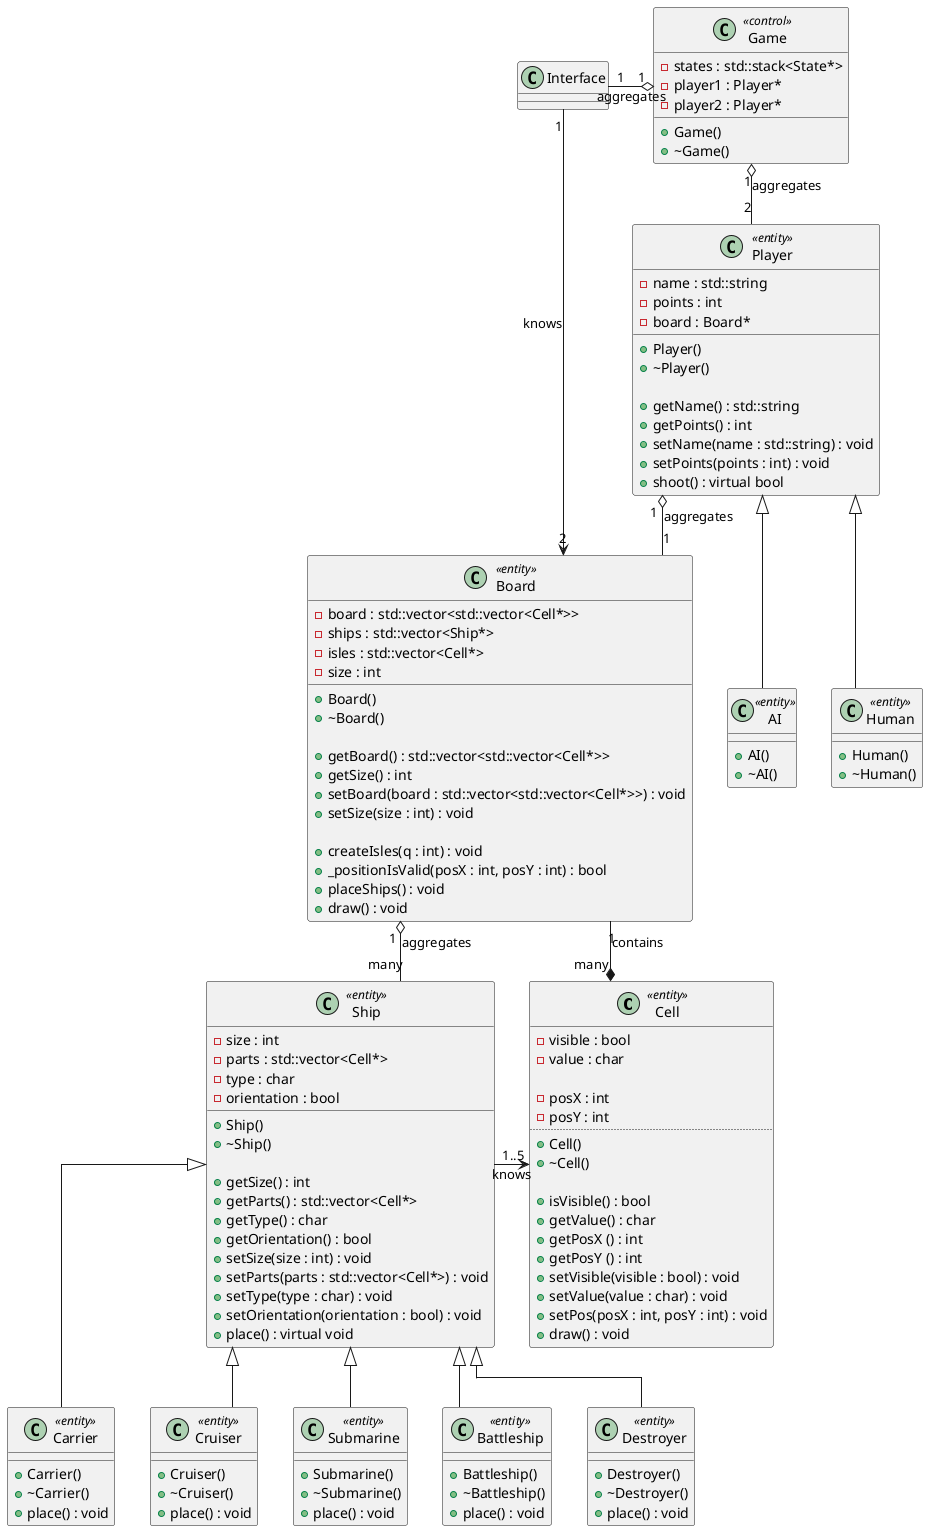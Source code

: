 @startuml Classes

skinparam linetype polyline
skinparam linetype ortho

class Cell <<entity>>{
    - visible : bool
    - value : char

    - posX : int
    - posY : int
    ..
    + Cell()
    + ~Cell()

    + isVisible() : bool
    + getValue() : char
    + getPosX () : int
    + getPosY () : int
    + setVisible(visible : bool) : void
    + setValue(value : char) : void
    + setPos(posX : int, posY : int) : void
    + draw() : void
}

class Board <<entity>>{
    - board : std::vector<std::vector<Cell*>>
    - ships : std::vector<Ship*>
    - isles : std::vector<Cell*>
    - size : int

    + Board()
    + ~Board()

    + getBoard() : std::vector<std::vector<Cell*>>
    + getSize() : int
    + setBoard(board : std::vector<std::vector<Cell*>>) : void
    + setSize(size : int) : void

    + createIsles(q : int) : void
    + _positionIsValid(posX : int, posY : int) : bool
    + placeShips() : void
    + draw() : void
}

class Ship <<entity>>{
    - size : int
    - parts : std::vector<Cell*>
    - type : char
    - orientation : bool

    + Ship()
    + ~Ship()

    + getSize() : int
    + getParts() : std::vector<Cell*>
    + getType() : char
    + getOrientation() : bool
    + setSize(size : int) : void
    + setParts(parts : std::vector<Cell*>) : void
    + setType(type : char) : void
    + setOrientation(orientation : bool) : void
    + place() : virtual void
}

class Carrier <<entity>> extends Ship{
    + Carrier()
    + ~Carrier()
    + place() : void
}

class Cruiser <<entity>> extends Ship{
    + Cruiser()
    + ~Cruiser()
    + place() : void
}

class Submarine <<entity>> extends Ship{
    + Submarine()
    + ~Submarine()
    + place() : void
}

class Battleship <<entity>> extends Ship{
    + Battleship()
    + ~Battleship()
    + place() : void
}

class Destroyer <<entity>> extends Ship{
    + Destroyer()
    + ~Destroyer()
    + place() : void
}

class Player <<entity>>{
    - name : std::string
    - points : int
    - board : Board*

    + Player()
    + ~Player()

    + getName() : std::string
    + getPoints() : int
    + setName(name : std::string) : void
    + setPoints(points : int) : void
    + shoot() : virtual bool
}

class AI <<entity>> extends Player{
    + AI()
    + ~AI()
}

class Human <<entity>> extends Player{
    + Human()
    + ~Human()
}

class Game <<control>>{
    - states : std::stack<State*>
    - player1 : Player*
    - player2 : Player*

    + Game()
    + ~Game()
}

class Interface{

}

Board "1" --* "many" Cell : contains
Ship -r-> "1..5" Cell : knows
Game "1" o-- "2" Player : aggregates
Board "1" o-- "many" Ship : aggregates
Player "1" o-- "1" Board : aggregates
Game "1" o-l- "1" Interface : aggregates
Interface "1" --> "2" Board : knows

@enduml
